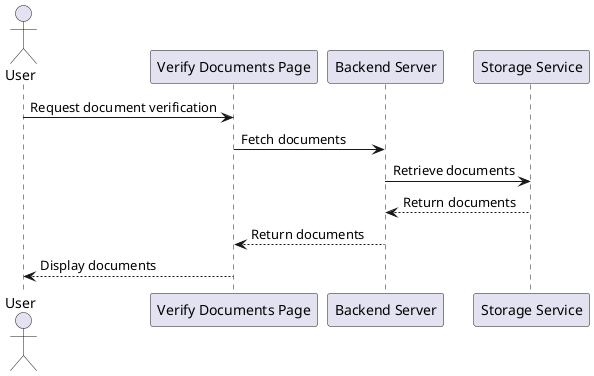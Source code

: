 @startuml
actor "User" as Staff
participant "Verify Documents Page" as VerifyDocumentsPage
participant "Backend Server" as BackendServer
participant "Storage Service" as StorageService

Staff -> VerifyDocumentsPage: Request document verification
VerifyDocumentsPage -> BackendServer: Fetch documents
BackendServer -> StorageService: Retrieve documents
StorageService --> BackendServer: Return documents
BackendServer --> VerifyDocumentsPage: Return documents
VerifyDocumentsPage --> Staff: Display documents
@enduml